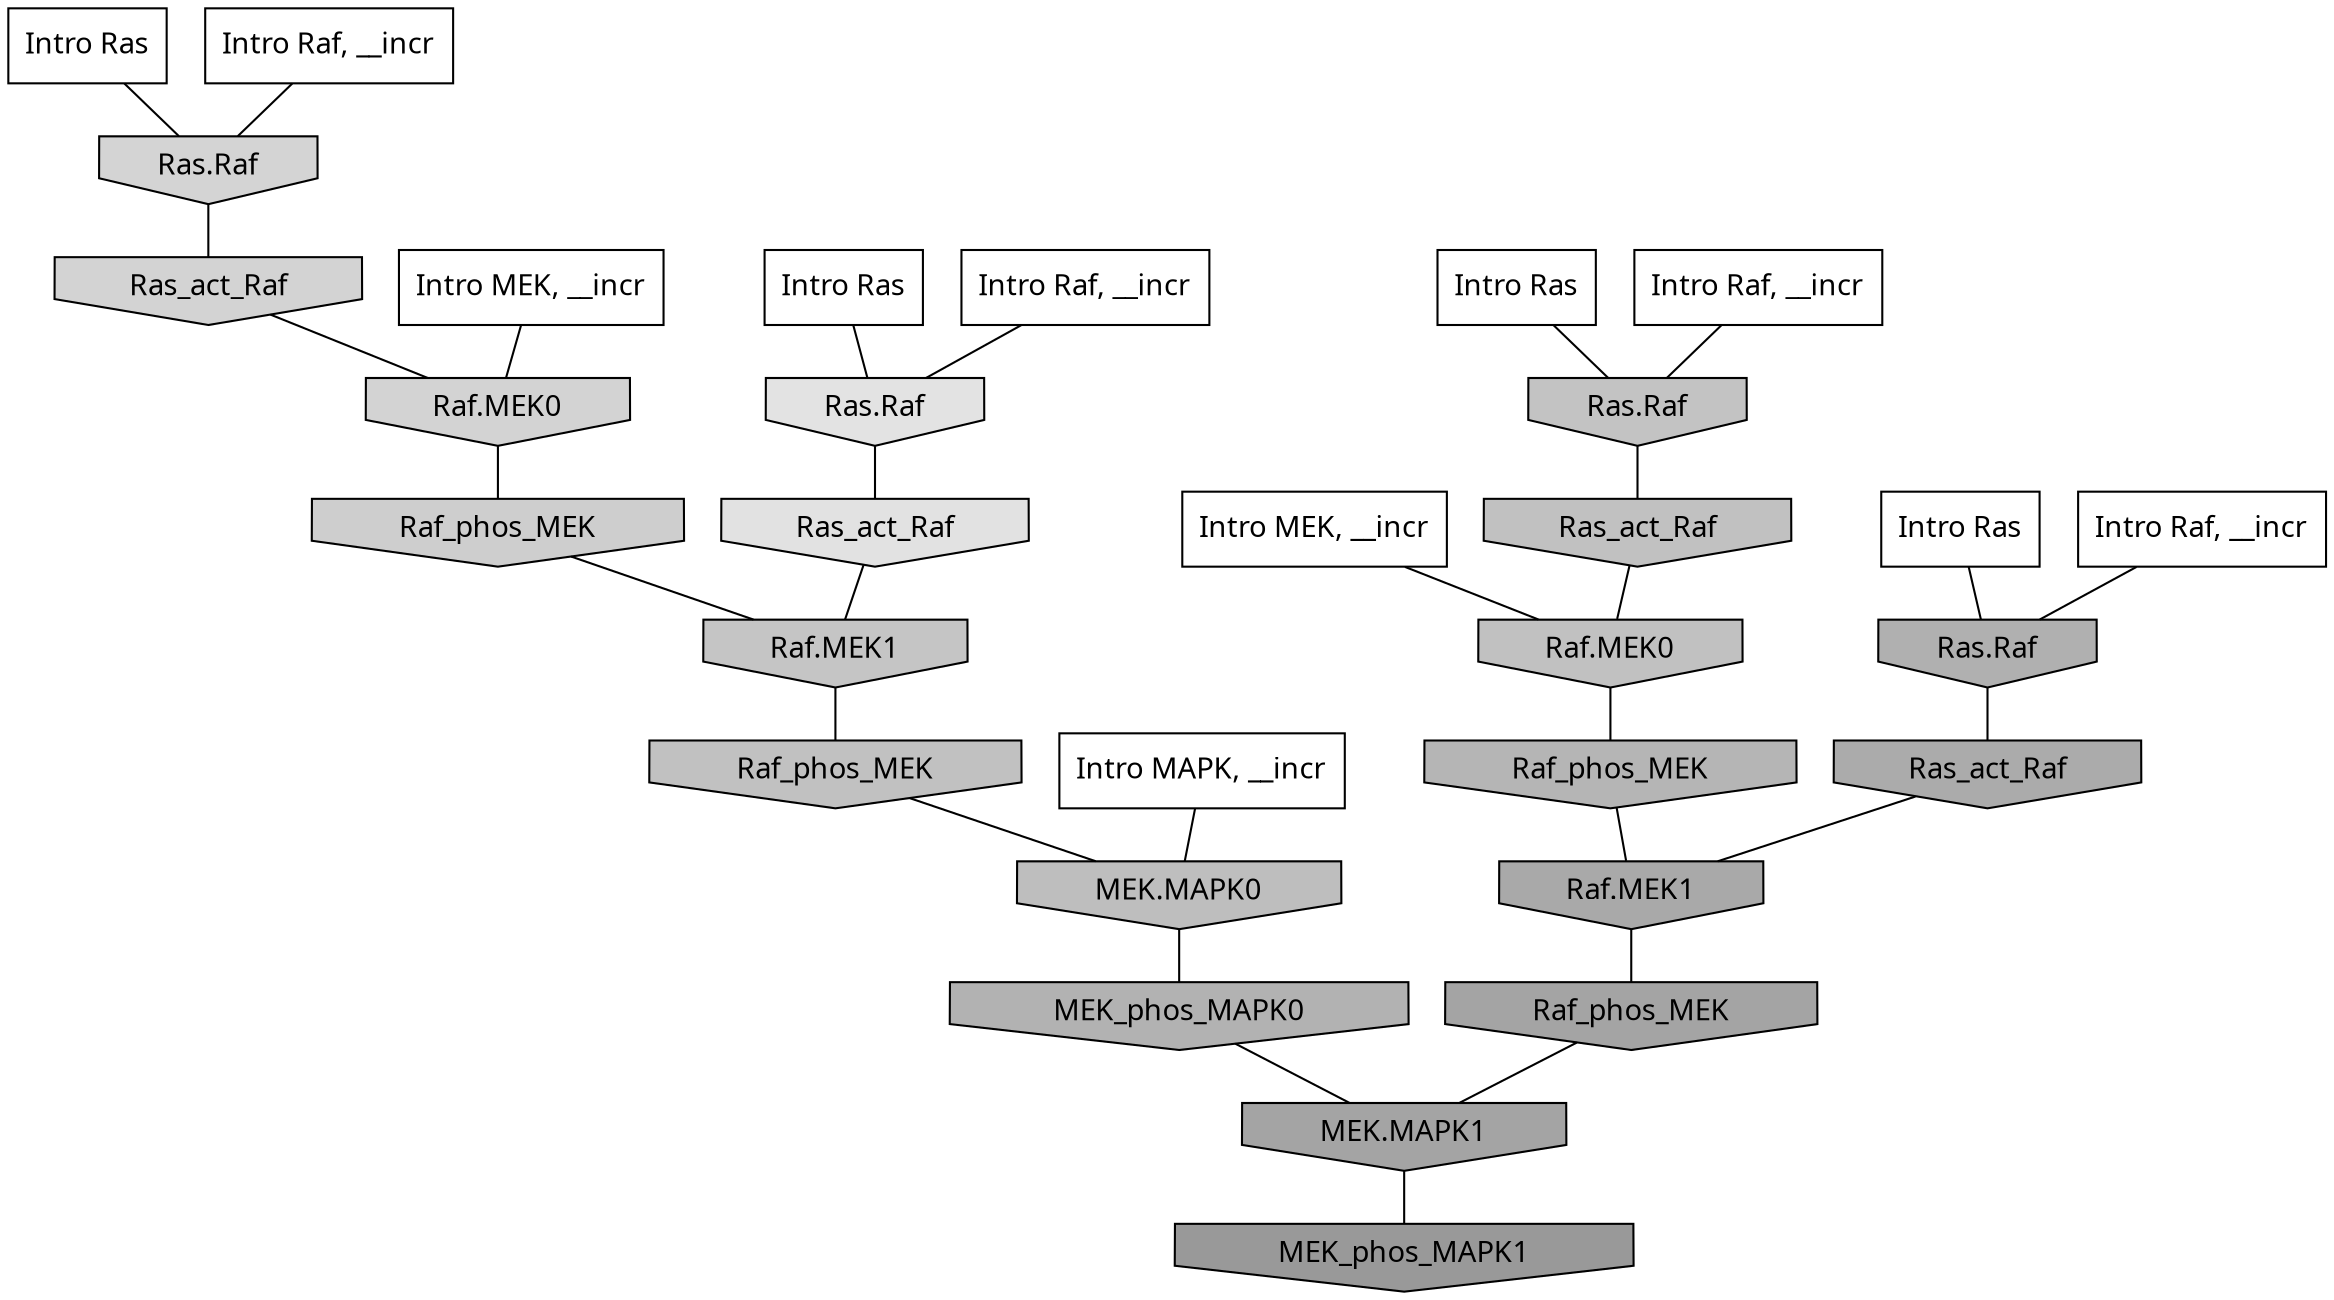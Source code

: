 digraph G{
  rankdir="TB";
  ranksep=0.30;
  node [fontname="CMU Serif"];
  edge [fontname="CMU Serif"];
  
  2 [label="Intro Ras", shape=rectangle, style=filled, fillcolor="0.000 0.000 1.000"]
  
  35 [label="Intro Ras", shape=rectangle, style=filled, fillcolor="0.000 0.000 1.000"]
  
  88 [label="Intro Ras", shape=rectangle, style=filled, fillcolor="0.000 0.000 1.000"]
  
  90 [label="Intro Ras", shape=rectangle, style=filled, fillcolor="0.000 0.000 1.000"]
  
  256 [label="Intro Raf, __incr", shape=rectangle, style=filled, fillcolor="0.000 0.000 1.000"]
  
  906 [label="Intro Raf, __incr", shape=rectangle, style=filled, fillcolor="0.000 0.000 1.000"]
  
  939 [label="Intro Raf, __incr", shape=rectangle, style=filled, fillcolor="0.000 0.000 1.000"]
  
  1004 [label="Intro Raf, __incr", shape=rectangle, style=filled, fillcolor="0.000 0.000 1.000"]
  
  1582 [label="Intro MEK, __incr", shape=rectangle, style=filled, fillcolor="0.000 0.000 1.000"]
  
  1685 [label="Intro MEK, __incr", shape=rectangle, style=filled, fillcolor="0.000 0.000 1.000"]
  
  2511 [label="Intro MAPK, __incr", shape=rectangle, style=filled, fillcolor="0.000 0.000 1.000"]
  
  4685 [label="Ras.Raf", shape=invhouse, style=filled, fillcolor="0.000 0.000 0.889"]
  
  4763 [label="Ras_act_Raf", shape=invhouse, style=filled, fillcolor="0.000 0.000 0.884"]
  
  5759 [label="Ras.Raf", shape=invhouse, style=filled, fillcolor="0.000 0.000 0.830"]
  
  5840 [label="Ras_act_Raf", shape=invhouse, style=filled, fillcolor="0.000 0.000 0.827"]
  
  5845 [label="Raf.MEK0", shape=invhouse, style=filled, fillcolor="0.000 0.000 0.827"]
  
  6243 [label="Raf_phos_MEK", shape=invhouse, style=filled, fillcolor="0.000 0.000 0.808"]
  
  7232 [label="Raf.MEK1", shape=invhouse, style=filled, fillcolor="0.000 0.000 0.773"]
  
  7511 [label="Ras.Raf", shape=invhouse, style=filled, fillcolor="0.000 0.000 0.765"]
  
  7836 [label="Ras_act_Raf", shape=invhouse, style=filled, fillcolor="0.000 0.000 0.755"]
  
  7838 [label="Raf.MEK0", shape=invhouse, style=filled, fillcolor="0.000 0.000 0.755"]
  
  7887 [label="Raf_phos_MEK", shape=invhouse, style=filled, fillcolor="0.000 0.000 0.754"]
  
  8213 [label="MEK.MAPK0", shape=invhouse, style=filled, fillcolor="0.000 0.000 0.745"]
  
  9713 [label="Raf_phos_MEK", shape=invhouse, style=filled, fillcolor="0.000 0.000 0.708"]
  
  10230 [label="MEK_phos_MAPK0", shape=invhouse, style=filled, fillcolor="0.000 0.000 0.697"]
  
  10635 [label="Ras.Raf", shape=invhouse, style=filled, fillcolor="0.000 0.000 0.689"]
  
  11754 [label="Ras_act_Raf", shape=invhouse, style=filled, fillcolor="0.000 0.000 0.670"]
  
  12124 [label="Raf.MEK1", shape=invhouse, style=filled, fillcolor="0.000 0.000 0.664"]
  
  13560 [label="Raf_phos_MEK", shape=invhouse, style=filled, fillcolor="0.000 0.000 0.643"]
  
  13562 [label="MEK.MAPK1", shape=invhouse, style=filled, fillcolor="0.000 0.000 0.643"]
  
  16348 [label="MEK_phos_MAPK1", shape=invhouse, style=filled, fillcolor="0.000 0.000 0.600"]
  
  
  13562 -> 16348 [dir=none, color="0.000 0.000 0.000"] 
  13560 -> 13562 [dir=none, color="0.000 0.000 0.000"] 
  12124 -> 13560 [dir=none, color="0.000 0.000 0.000"] 
  11754 -> 12124 [dir=none, color="0.000 0.000 0.000"] 
  10635 -> 11754 [dir=none, color="0.000 0.000 0.000"] 
  10230 -> 13562 [dir=none, color="0.000 0.000 0.000"] 
  9713 -> 12124 [dir=none, color="0.000 0.000 0.000"] 
  8213 -> 10230 [dir=none, color="0.000 0.000 0.000"] 
  7887 -> 8213 [dir=none, color="0.000 0.000 0.000"] 
  7838 -> 9713 [dir=none, color="0.000 0.000 0.000"] 
  7836 -> 7838 [dir=none, color="0.000 0.000 0.000"] 
  7511 -> 7836 [dir=none, color="0.000 0.000 0.000"] 
  7232 -> 7887 [dir=none, color="0.000 0.000 0.000"] 
  6243 -> 7232 [dir=none, color="0.000 0.000 0.000"] 
  5845 -> 6243 [dir=none, color="0.000 0.000 0.000"] 
  5840 -> 5845 [dir=none, color="0.000 0.000 0.000"] 
  5759 -> 5840 [dir=none, color="0.000 0.000 0.000"] 
  4763 -> 7232 [dir=none, color="0.000 0.000 0.000"] 
  4685 -> 4763 [dir=none, color="0.000 0.000 0.000"] 
  2511 -> 8213 [dir=none, color="0.000 0.000 0.000"] 
  1685 -> 7838 [dir=none, color="0.000 0.000 0.000"] 
  1582 -> 5845 [dir=none, color="0.000 0.000 0.000"] 
  1004 -> 5759 [dir=none, color="0.000 0.000 0.000"] 
  939 -> 10635 [dir=none, color="0.000 0.000 0.000"] 
  906 -> 7511 [dir=none, color="0.000 0.000 0.000"] 
  256 -> 4685 [dir=none, color="0.000 0.000 0.000"] 
  90 -> 4685 [dir=none, color="0.000 0.000 0.000"] 
  88 -> 7511 [dir=none, color="0.000 0.000 0.000"] 
  35 -> 10635 [dir=none, color="0.000 0.000 0.000"] 
  2 -> 5759 [dir=none, color="0.000 0.000 0.000"] 
  
  }
